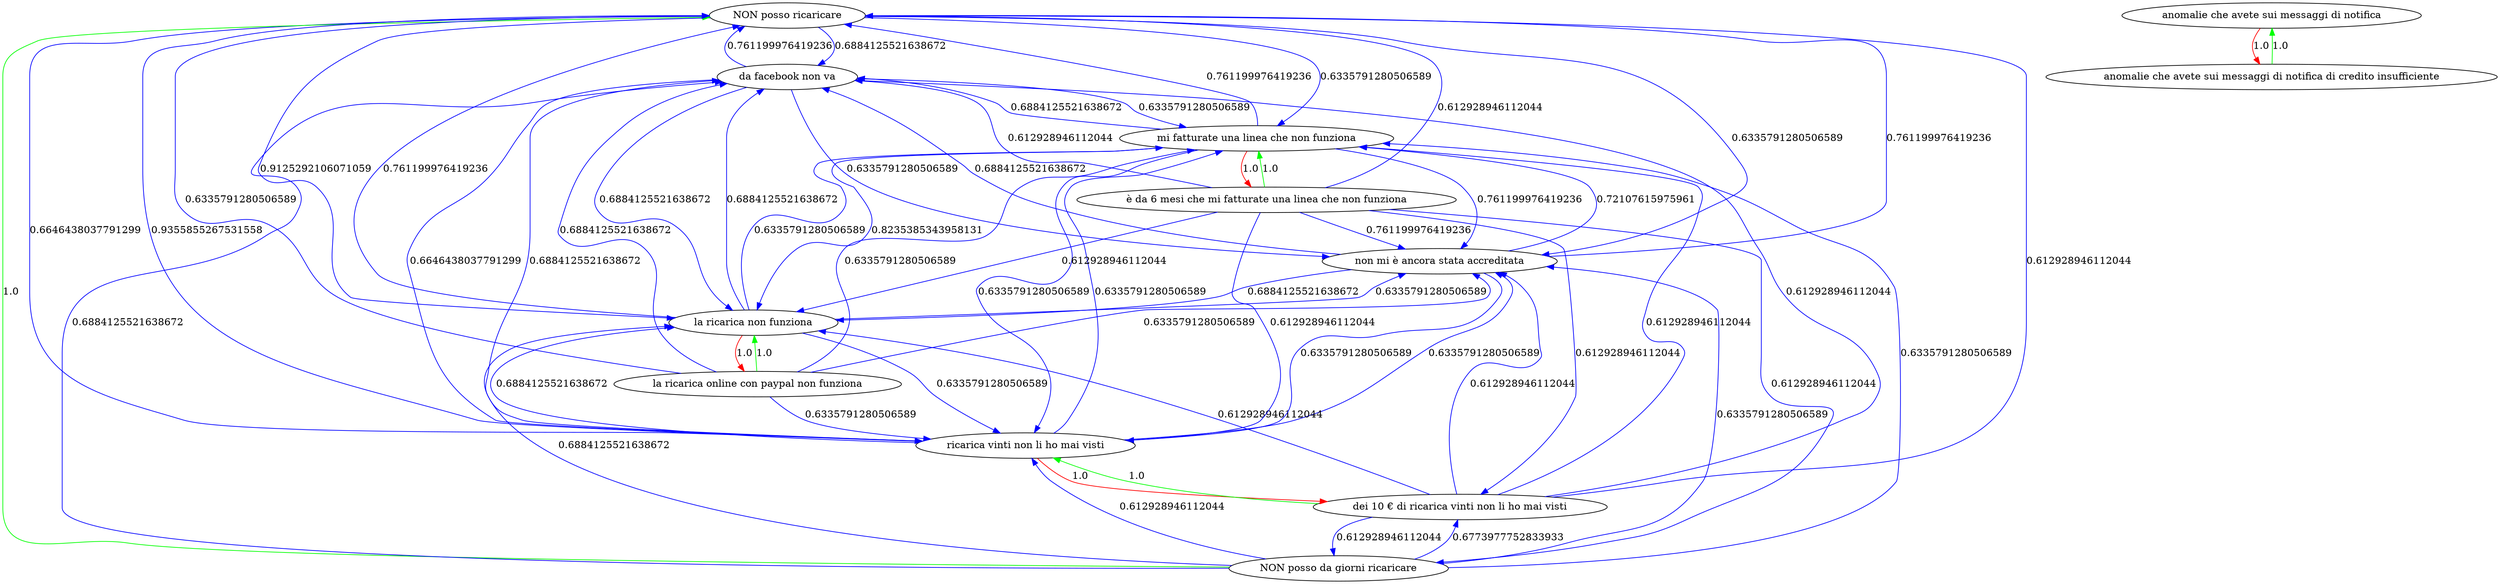 digraph rawGraph {
"NON posso ricaricare";"NON posso da giorni ricaricare";"anomalie che avete sui messaggi di notifica";"anomalie che avete sui messaggi di notifica di credito insufficiente";"da facebook non va";"ricarica vinti non li ho mai visti";"dei 10 € di ricarica vinti non li ho mai visti";"la ricarica non funziona";"la ricarica online con paypal non funziona";"non mi è ancora stata accreditata";"mi fatturate una linea che non funziona";"è da 6 mesi che mi fatturate una linea che non funziona";"NON posso da giorni ricaricare" -> "NON posso ricaricare" [label=1.0] [color=green]
"anomalie che avete sui messaggi di notifica di credito insufficiente" -> "anomalie che avete sui messaggi di notifica" [label=1.0] [color=green]
"anomalie che avete sui messaggi di notifica" -> "anomalie che avete sui messaggi di notifica di credito insufficiente" [label=1.0] [color=red]
"da facebook non va" -> "NON posso ricaricare" [label=0.761199976419236] [color=blue]
"NON posso ricaricare" -> "da facebook non va" [label=0.6884125521638672] [color=blue]
"NON posso da giorni ricaricare" -> "da facebook non va" [label=0.6884125521638672] [color=blue]
"dei 10 € di ricarica vinti non li ho mai visti" -> "ricarica vinti non li ho mai visti" [label=1.0] [color=green]
"ricarica vinti non li ho mai visti" -> "dei 10 € di ricarica vinti non li ho mai visti" [label=1.0] [color=red]
"ricarica vinti non li ho mai visti" -> "da facebook non va" [label=0.6884125521638672] [color=blue]
"NON posso ricaricare" -> "ricarica vinti non li ho mai visti" [label=0.6646438037791299] [color=blue]
"ricarica vinti non li ho mai visti" -> "NON posso ricaricare" [label=0.9355855267531558] [color=blue]
"NON posso da giorni ricaricare" -> "dei 10 € di ricarica vinti non li ho mai visti" [label=0.6773977752833933] [color=blue]
"dei 10 € di ricarica vinti non li ho mai visti" -> "NON posso da giorni ricaricare" [label=0.612928946112044] [color=blue]
"dei 10 € di ricarica vinti non li ho mai visti" -> "da facebook non va" [label=0.612928946112044] [color=blue]
"la ricarica online con paypal non funziona" -> "la ricarica non funziona" [label=1.0] [color=green]
"la ricarica non funziona" -> "la ricarica online con paypal non funziona" [label=1.0] [color=red]
"da facebook non va" -> "la ricarica non funziona" [label=0.6884125521638672] [color=blue]
"la ricarica non funziona" -> "da facebook non va" [label=0.6884125521638672] [color=blue]
"ricarica vinti non li ho mai visti" -> "la ricarica non funziona" [label=0.6884125521638672] [color=blue]
"NON posso ricaricare" -> "la ricarica non funziona" [label=0.9125292106071059] [color=blue]
"la ricarica non funziona" -> "NON posso ricaricare" [label=0.761199976419236] [color=blue]
"la ricarica online con paypal non funziona" -> "da facebook non va" [label=0.6884125521638672] [color=blue]
"non mi è ancora stata accreditata" -> "da facebook non va" [label=0.6884125521638672] [color=blue]
"non mi è ancora stata accreditata" -> "la ricarica non funziona" [label=0.6884125521638672] [color=blue]
"non mi è ancora stata accreditata" -> "NON posso ricaricare" [label=0.761199976419236] [color=blue]
"è da 6 mesi che mi fatturate una linea che non funziona" -> "mi fatturate una linea che non funziona" [label=1.0] [color=green]
"mi fatturate una linea che non funziona" -> "è da 6 mesi che mi fatturate una linea che non funziona" [label=1.0] [color=red]
"mi fatturate una linea che non funziona" -> "da facebook non va" [label=0.6884125521638672] [color=blue]
"non mi è ancora stata accreditata" -> "mi fatturate una linea che non funziona" [label=0.72107615975961] [color=blue]
"mi fatturate una linea che non funziona" -> "non mi è ancora stata accreditata" [label=0.761199976419236] [color=blue]
"la ricarica non funziona" -> "mi fatturate una linea che non funziona" [label=0.6335791280506589] [color=blue]
"mi fatturate una linea che non funziona" -> "la ricarica non funziona" [label=0.8235385343958131] [color=blue]
"mi fatturate una linea che non funziona" -> "NON posso ricaricare" [label=0.761199976419236] [color=blue]
"è da 6 mesi che mi fatturate una linea che non funziona" -> "NON posso da giorni ricaricare" [label=0.612928946112044] [color=blue]
"NON posso ricaricare" -> "mi fatturate una linea che non funziona" [label=0.6335791280506589] [color=blue]
"NON posso da giorni ricaricare" -> "mi fatturate una linea che non funziona" [label=0.6335791280506589] [color=blue]
"NON posso da giorni ricaricare" -> "ricarica vinti non li ho mai visti" [label=0.612928946112044] [color=blue]
"NON posso da giorni ricaricare" -> "la ricarica non funziona" [label=0.6884125521638672] [color=blue]
"da facebook non va" -> "mi fatturate una linea che non funziona" [label=0.6335791280506589] [color=blue]
"da facebook non va" -> "ricarica vinti non li ho mai visti" [label=0.6646438037791299] [color=blue]
"ricarica vinti non li ho mai visti" -> "mi fatturate una linea che non funziona" [label=0.6335791280506589] [color=blue]
"dei 10 € di ricarica vinti non li ho mai visti" -> "mi fatturate una linea che non funziona" [label=0.612928946112044] [color=blue]
"dei 10 € di ricarica vinti non li ho mai visti" -> "NON posso ricaricare" [label=0.612928946112044] [color=blue]
"dei 10 € di ricarica vinti non li ho mai visti" -> "la ricarica non funziona" [label=0.612928946112044] [color=blue]
"la ricarica non funziona" -> "ricarica vinti non li ho mai visti" [label=0.6335791280506589] [color=blue]
"la ricarica non funziona" -> "non mi è ancora stata accreditata" [label=0.6335791280506589] [color=blue]
"la ricarica online con paypal non funziona" -> "mi fatturate una linea che non funziona" [label=0.6335791280506589] [color=blue]
"la ricarica online con paypal non funziona" -> "ricarica vinti non li ho mai visti" [label=0.6335791280506589] [color=blue]
"la ricarica online con paypal non funziona" -> "non mi è ancora stata accreditata" [label=0.6335791280506589] [color=blue]
"la ricarica online con paypal non funziona" -> "NON posso ricaricare" [label=0.6335791280506589] [color=blue]
"non mi è ancora stata accreditata" -> "ricarica vinti non li ho mai visti" [label=0.6335791280506589] [color=blue]
"mi fatturate una linea che non funziona" -> "ricarica vinti non li ho mai visti" [label=0.6335791280506589] [color=blue]
"è da 6 mesi che mi fatturate una linea che non funziona" -> "da facebook non va" [label=0.612928946112044] [color=blue]
"è da 6 mesi che mi fatturate una linea che non funziona" -> "ricarica vinti non li ho mai visti" [label=0.612928946112044] [color=blue]
"è da 6 mesi che mi fatturate una linea che non funziona" -> "dei 10 € di ricarica vinti non li ho mai visti" [label=0.612928946112044] [color=blue]
"è da 6 mesi che mi fatturate una linea che non funziona" -> "non mi è ancora stata accreditata" [label=0.761199976419236] [color=blue]
"è da 6 mesi che mi fatturate una linea che non funziona" -> "NON posso ricaricare" [label=0.612928946112044] [color=blue]
"è da 6 mesi che mi fatturate una linea che non funziona" -> "la ricarica non funziona" [label=0.612928946112044] [color=blue]
"NON posso ricaricare" -> "non mi è ancora stata accreditata" [label=0.6335791280506589] [color=blue]
"NON posso da giorni ricaricare" -> "non mi è ancora stata accreditata" [label=0.6335791280506589] [color=blue]
"da facebook non va" -> "non mi è ancora stata accreditata" [label=0.6335791280506589] [color=blue]
"ricarica vinti non li ho mai visti" -> "non mi è ancora stata accreditata" [label=0.6335791280506589] [color=blue]
"dei 10 € di ricarica vinti non li ho mai visti" -> "non mi è ancora stata accreditata" [label=0.612928946112044] [color=blue]
}
